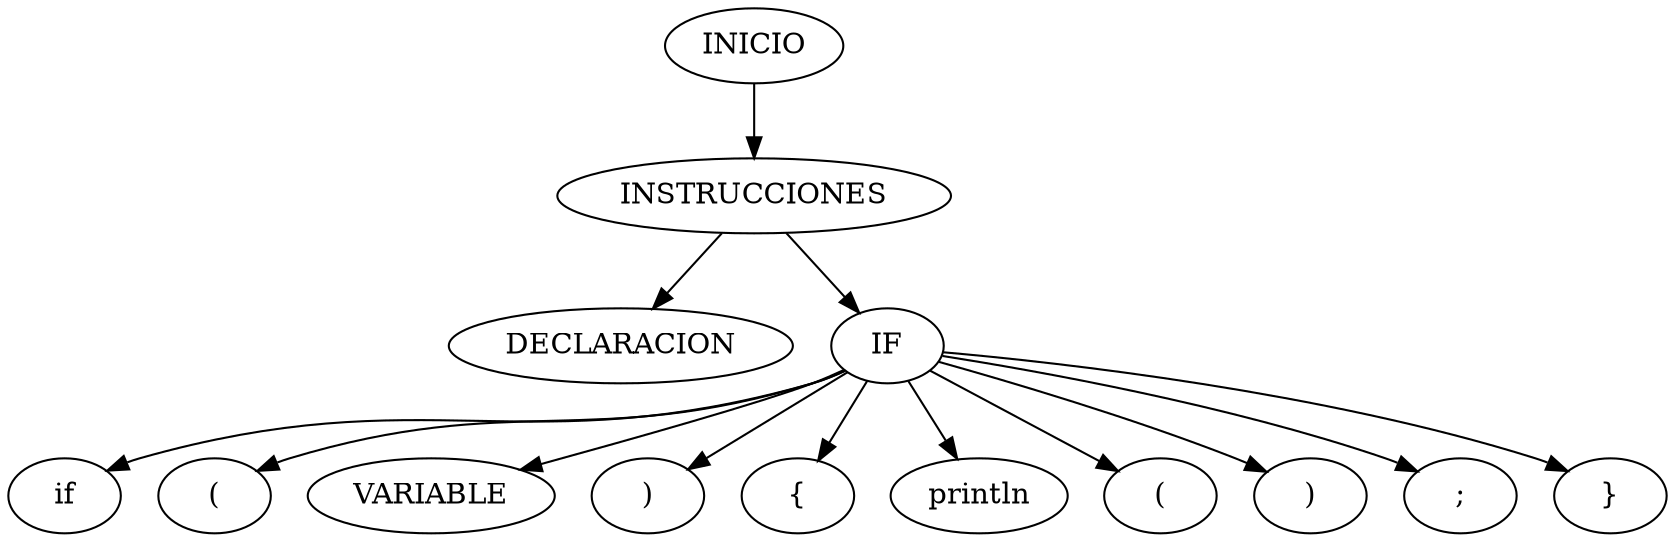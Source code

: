 digraph arbolAST{ 
      n0[label="INICIO"];
      n1[label="INSTRUCCIONES"];
      n0 -> n1;
n2[label="DECLARACION"];
      n1 -> n2;
n3[label="IF"];
      n1 -> n3;
n4[label="if"];
      n3 -> n4;
n5[label="("];
      n3 -> n5;
n6[label="VARIABLE"];
      n3 -> n6;
n7[label=")"];
      n3 -> n7;
n8[label="{"];
      n3 -> n8;
n9[label="println"];
      n3 -> n9;
n10[label="("];
      n3 -> n10;
n11[label=")"];
      n3 -> n11;
n12[label=";"];
      n3 -> n12;
n13[label="}"];
      n3 -> n13;

    }